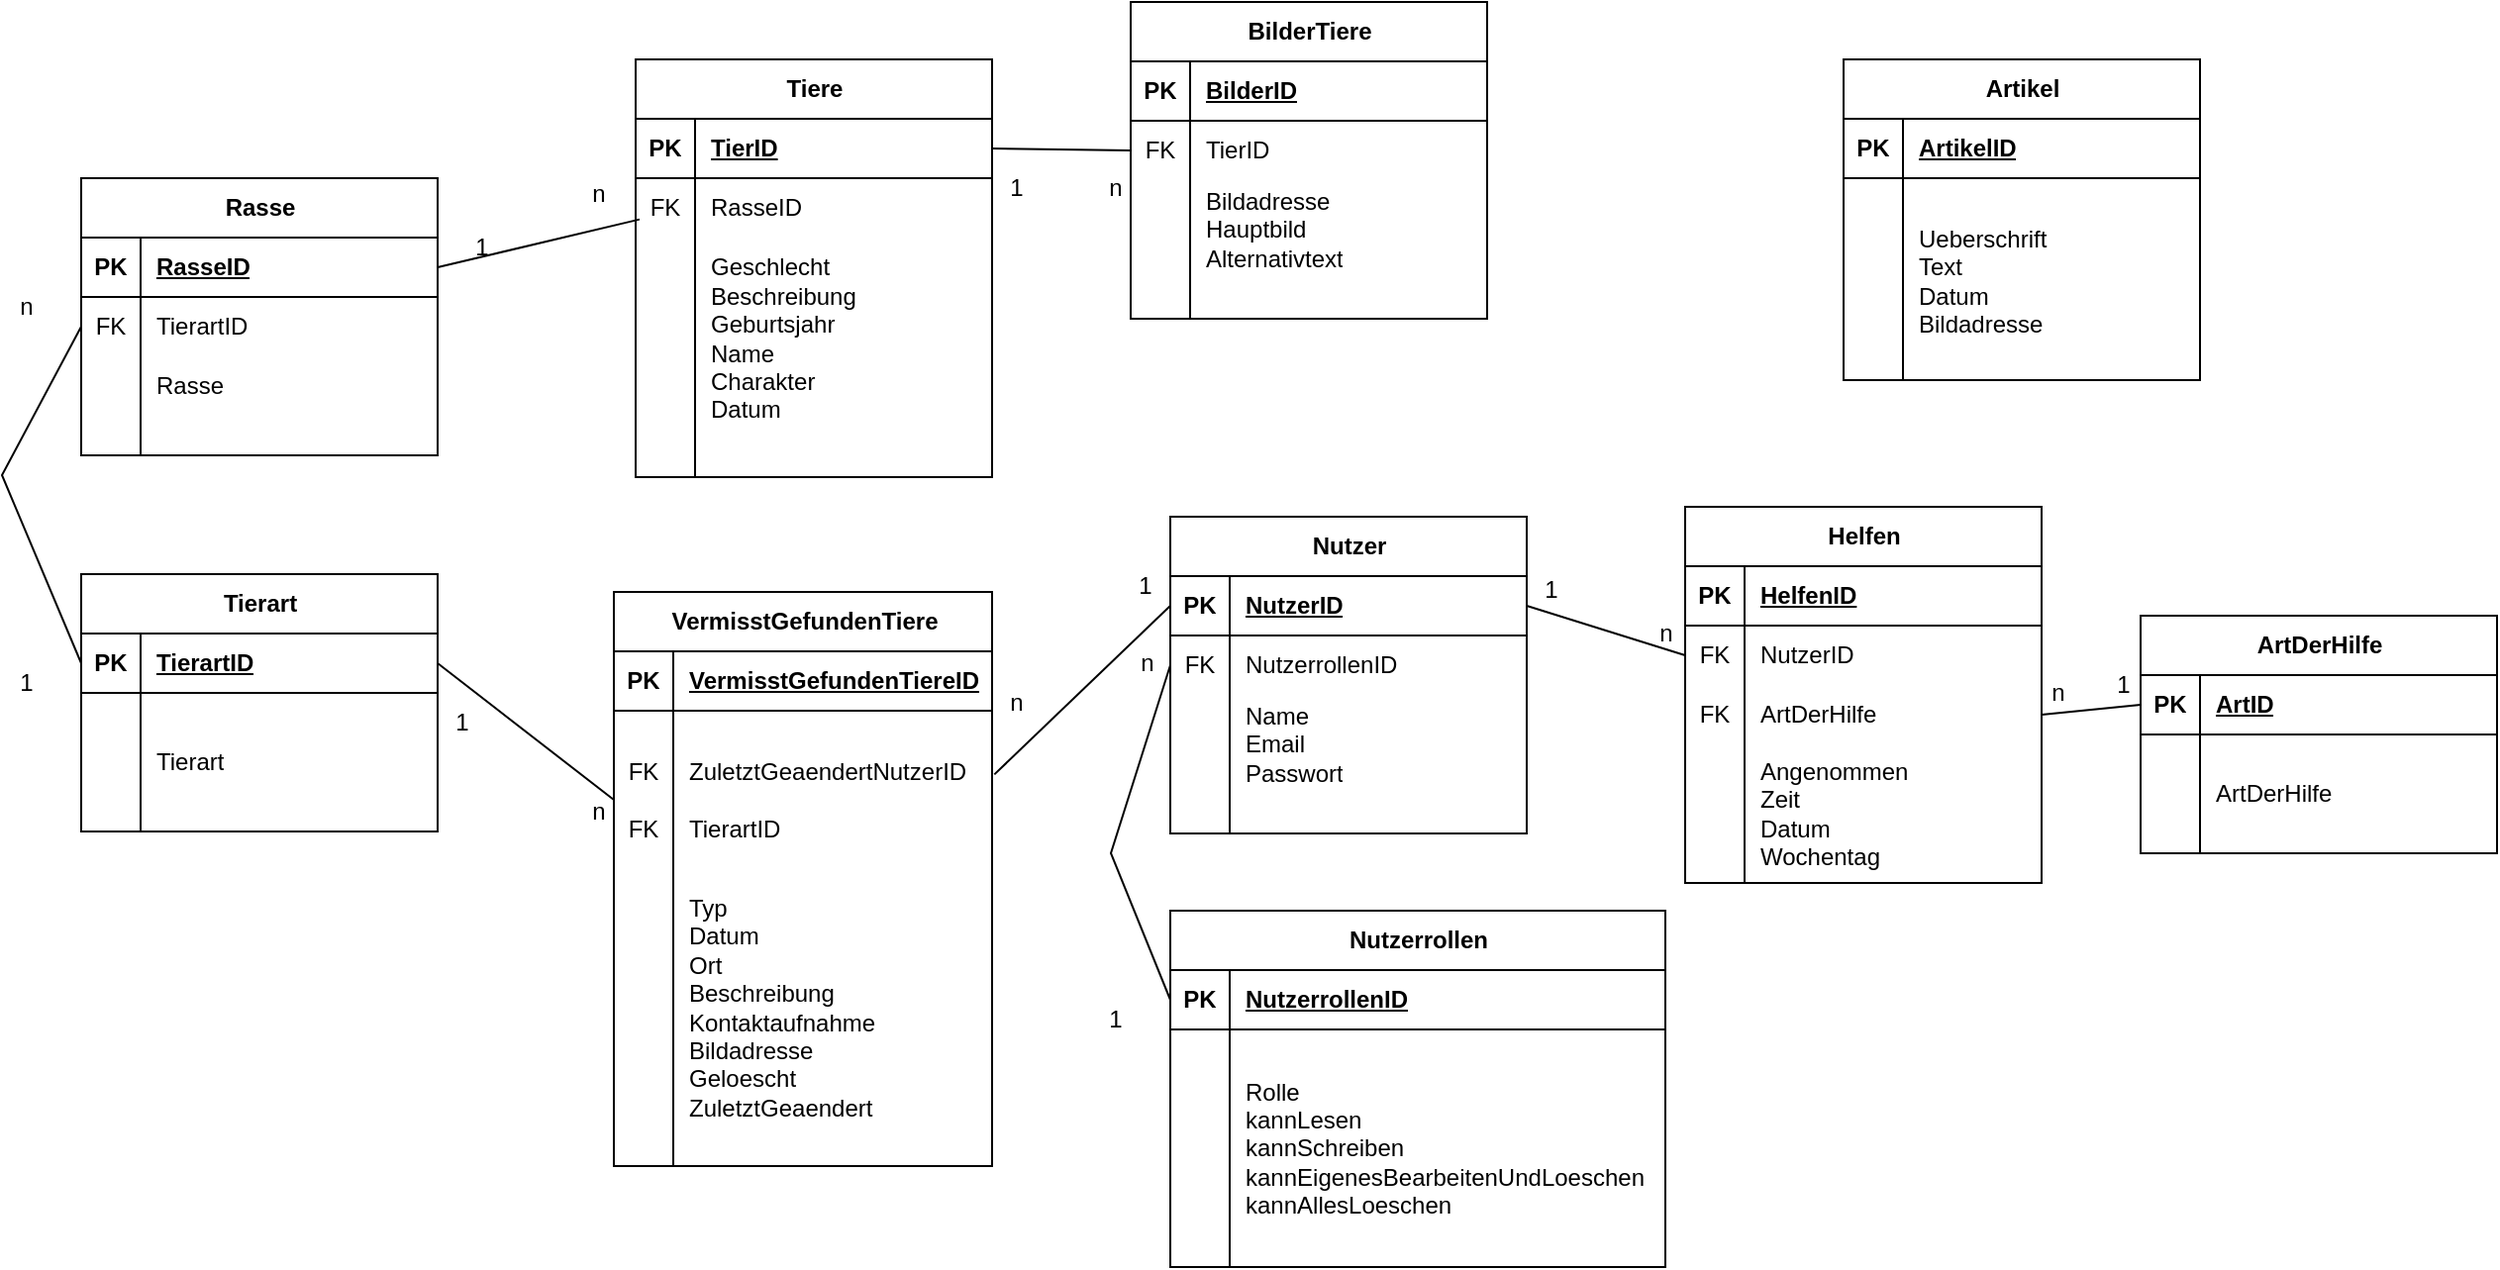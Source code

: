 <mxfile version="22.1.16" type="device">
  <diagram id="R2lEEEUBdFMjLlhIrx00" name="Page-1">
    <mxGraphModel dx="1434" dy="1936" grid="1" gridSize="10" guides="1" tooltips="1" connect="1" arrows="0" fold="1" page="1" pageScale="1" pageWidth="850" pageHeight="1100" math="0" shadow="0" extFonts="Permanent Marker^https://fonts.googleapis.com/css?family=Permanent+Marker">
      <root>
        <mxCell id="0" />
        <mxCell id="1" parent="0" />
        <mxCell id="WMyFTaY5l6-tA6MBL_6e-1" value="Tiere" style="shape=table;startSize=30;container=1;collapsible=1;childLayout=tableLayout;fixedRows=1;rowLines=0;fontStyle=1;align=center;resizeLast=1;html=1;" parent="1" vertex="1">
          <mxGeometry x="370" y="-881" width="180" height="211" as="geometry" />
        </mxCell>
        <mxCell id="WMyFTaY5l6-tA6MBL_6e-2" value="" style="shape=tableRow;horizontal=0;startSize=0;swimlaneHead=0;swimlaneBody=0;fillColor=none;collapsible=0;dropTarget=0;points=[[0,0.5],[1,0.5]];portConstraint=eastwest;top=0;left=0;right=0;bottom=1;" parent="WMyFTaY5l6-tA6MBL_6e-1" vertex="1">
          <mxGeometry y="30" width="180" height="30" as="geometry" />
        </mxCell>
        <mxCell id="WMyFTaY5l6-tA6MBL_6e-3" value="PK" style="shape=partialRectangle;connectable=0;fillColor=none;top=0;left=0;bottom=0;right=0;fontStyle=1;overflow=hidden;whiteSpace=wrap;html=1;" parent="WMyFTaY5l6-tA6MBL_6e-2" vertex="1">
          <mxGeometry width="30" height="30" as="geometry">
            <mxRectangle width="30" height="30" as="alternateBounds" />
          </mxGeometry>
        </mxCell>
        <mxCell id="WMyFTaY5l6-tA6MBL_6e-4" value="TierID" style="shape=partialRectangle;connectable=0;fillColor=none;top=0;left=0;bottom=0;right=0;align=left;spacingLeft=6;fontStyle=5;overflow=hidden;whiteSpace=wrap;html=1;" parent="WMyFTaY5l6-tA6MBL_6e-2" vertex="1">
          <mxGeometry x="30" width="150" height="30" as="geometry">
            <mxRectangle width="150" height="30" as="alternateBounds" />
          </mxGeometry>
        </mxCell>
        <mxCell id="WMyFTaY5l6-tA6MBL_6e-5" value="" style="shape=tableRow;horizontal=0;startSize=0;swimlaneHead=0;swimlaneBody=0;fillColor=none;collapsible=0;dropTarget=0;points=[[0,0.5],[1,0.5]];portConstraint=eastwest;top=0;left=0;right=0;bottom=0;" parent="WMyFTaY5l6-tA6MBL_6e-1" vertex="1">
          <mxGeometry y="60" width="180" height="30" as="geometry" />
        </mxCell>
        <mxCell id="WMyFTaY5l6-tA6MBL_6e-6" value="FK" style="shape=partialRectangle;connectable=0;fillColor=none;top=0;left=0;bottom=0;right=0;editable=1;overflow=hidden;whiteSpace=wrap;html=1;" parent="WMyFTaY5l6-tA6MBL_6e-5" vertex="1">
          <mxGeometry width="30" height="30" as="geometry">
            <mxRectangle width="30" height="30" as="alternateBounds" />
          </mxGeometry>
        </mxCell>
        <mxCell id="WMyFTaY5l6-tA6MBL_6e-7" value="RasseID" style="shape=partialRectangle;connectable=0;fillColor=none;top=0;left=0;bottom=0;right=0;align=left;spacingLeft=6;overflow=hidden;whiteSpace=wrap;html=1;" parent="WMyFTaY5l6-tA6MBL_6e-5" vertex="1">
          <mxGeometry x="30" width="150" height="30" as="geometry">
            <mxRectangle width="150" height="30" as="alternateBounds" />
          </mxGeometry>
        </mxCell>
        <mxCell id="WMyFTaY5l6-tA6MBL_6e-8" value="" style="shape=tableRow;horizontal=0;startSize=0;swimlaneHead=0;swimlaneBody=0;fillColor=none;collapsible=0;dropTarget=0;points=[[0,0.5],[1,0.5]];portConstraint=eastwest;top=0;left=0;right=0;bottom=0;" parent="WMyFTaY5l6-tA6MBL_6e-1" vertex="1">
          <mxGeometry y="90" width="180" height="101" as="geometry" />
        </mxCell>
        <mxCell id="WMyFTaY5l6-tA6MBL_6e-9" value="" style="shape=partialRectangle;connectable=0;fillColor=none;top=0;left=0;bottom=0;right=0;editable=1;overflow=hidden;whiteSpace=wrap;html=1;" parent="WMyFTaY5l6-tA6MBL_6e-8" vertex="1">
          <mxGeometry width="30" height="101" as="geometry">
            <mxRectangle width="30" height="101" as="alternateBounds" />
          </mxGeometry>
        </mxCell>
        <mxCell id="WMyFTaY5l6-tA6MBL_6e-10" value="Geschlecht&lt;br style=&quot;border-color: var(--border-color);&quot;&gt;Beschreibung&lt;br style=&quot;border-color: var(--border-color);&quot;&gt;Geburtsjahr&lt;br style=&quot;border-color: var(--border-color);&quot;&gt;Name&lt;br style=&quot;border-color: var(--border-color);&quot;&gt;Charakter&lt;br style=&quot;border-color: var(--border-color);&quot;&gt;Datum" style="shape=partialRectangle;connectable=0;fillColor=none;top=0;left=0;bottom=0;right=0;align=left;spacingLeft=6;overflow=hidden;whiteSpace=wrap;html=1;" parent="WMyFTaY5l6-tA6MBL_6e-8" vertex="1">
          <mxGeometry x="30" width="150" height="101" as="geometry">
            <mxRectangle width="150" height="101" as="alternateBounds" />
          </mxGeometry>
        </mxCell>
        <mxCell id="WMyFTaY5l6-tA6MBL_6e-11" value="" style="shape=tableRow;horizontal=0;startSize=0;swimlaneHead=0;swimlaneBody=0;fillColor=none;collapsible=0;dropTarget=0;points=[[0,0.5],[1,0.5]];portConstraint=eastwest;top=0;left=0;right=0;bottom=0;" parent="WMyFTaY5l6-tA6MBL_6e-1" vertex="1">
          <mxGeometry y="191" width="180" height="20" as="geometry" />
        </mxCell>
        <mxCell id="WMyFTaY5l6-tA6MBL_6e-12" value="" style="shape=partialRectangle;connectable=0;fillColor=none;top=0;left=0;bottom=0;right=0;editable=1;overflow=hidden;whiteSpace=wrap;html=1;" parent="WMyFTaY5l6-tA6MBL_6e-11" vertex="1">
          <mxGeometry width="30" height="20" as="geometry">
            <mxRectangle width="30" height="20" as="alternateBounds" />
          </mxGeometry>
        </mxCell>
        <mxCell id="WMyFTaY5l6-tA6MBL_6e-13" value="" style="shape=partialRectangle;connectable=0;fillColor=none;top=0;left=0;bottom=0;right=0;align=left;spacingLeft=6;overflow=hidden;whiteSpace=wrap;html=1;" parent="WMyFTaY5l6-tA6MBL_6e-11" vertex="1">
          <mxGeometry x="30" width="150" height="20" as="geometry">
            <mxRectangle width="150" height="20" as="alternateBounds" />
          </mxGeometry>
        </mxCell>
        <mxCell id="WMyFTaY5l6-tA6MBL_6e-41" value="Nutzer" style="shape=table;startSize=30;container=1;collapsible=1;childLayout=tableLayout;fixedRows=1;rowLines=0;fontStyle=1;align=center;resizeLast=1;html=1;" parent="1" vertex="1">
          <mxGeometry x="640" y="-650" width="180" height="160" as="geometry" />
        </mxCell>
        <mxCell id="WMyFTaY5l6-tA6MBL_6e-42" value="" style="shape=tableRow;horizontal=0;startSize=0;swimlaneHead=0;swimlaneBody=0;fillColor=none;collapsible=0;dropTarget=0;points=[[0,0.5],[1,0.5]];portConstraint=eastwest;top=0;left=0;right=0;bottom=1;" parent="WMyFTaY5l6-tA6MBL_6e-41" vertex="1">
          <mxGeometry y="30" width="180" height="30" as="geometry" />
        </mxCell>
        <mxCell id="WMyFTaY5l6-tA6MBL_6e-43" value="PK" style="shape=partialRectangle;connectable=0;fillColor=none;top=0;left=0;bottom=0;right=0;fontStyle=1;overflow=hidden;whiteSpace=wrap;html=1;" parent="WMyFTaY5l6-tA6MBL_6e-42" vertex="1">
          <mxGeometry width="30" height="30" as="geometry">
            <mxRectangle width="30" height="30" as="alternateBounds" />
          </mxGeometry>
        </mxCell>
        <mxCell id="WMyFTaY5l6-tA6MBL_6e-44" value="NutzerID" style="shape=partialRectangle;connectable=0;fillColor=none;top=0;left=0;bottom=0;right=0;align=left;spacingLeft=6;fontStyle=5;overflow=hidden;whiteSpace=wrap;html=1;" parent="WMyFTaY5l6-tA6MBL_6e-42" vertex="1">
          <mxGeometry x="30" width="150" height="30" as="geometry">
            <mxRectangle width="150" height="30" as="alternateBounds" />
          </mxGeometry>
        </mxCell>
        <mxCell id="WMyFTaY5l6-tA6MBL_6e-45" value="" style="shape=tableRow;horizontal=0;startSize=0;swimlaneHead=0;swimlaneBody=0;fillColor=none;collapsible=0;dropTarget=0;points=[[0,0.5],[1,0.5]];portConstraint=eastwest;top=0;left=0;right=0;bottom=0;" parent="WMyFTaY5l6-tA6MBL_6e-41" vertex="1">
          <mxGeometry y="60" width="180" height="30" as="geometry" />
        </mxCell>
        <mxCell id="WMyFTaY5l6-tA6MBL_6e-46" value="FK" style="shape=partialRectangle;connectable=0;fillColor=none;top=0;left=0;bottom=0;right=0;editable=1;overflow=hidden;whiteSpace=wrap;html=1;" parent="WMyFTaY5l6-tA6MBL_6e-45" vertex="1">
          <mxGeometry width="30" height="30" as="geometry">
            <mxRectangle width="30" height="30" as="alternateBounds" />
          </mxGeometry>
        </mxCell>
        <mxCell id="WMyFTaY5l6-tA6MBL_6e-47" value="NutzerrollenID" style="shape=partialRectangle;connectable=0;fillColor=none;top=0;left=0;bottom=0;right=0;align=left;spacingLeft=6;overflow=hidden;whiteSpace=wrap;html=1;" parent="WMyFTaY5l6-tA6MBL_6e-45" vertex="1">
          <mxGeometry x="30" width="150" height="30" as="geometry">
            <mxRectangle width="150" height="30" as="alternateBounds" />
          </mxGeometry>
        </mxCell>
        <mxCell id="WMyFTaY5l6-tA6MBL_6e-48" value="" style="shape=tableRow;horizontal=0;startSize=0;swimlaneHead=0;swimlaneBody=0;fillColor=none;collapsible=0;dropTarget=0;points=[[0,0.5],[1,0.5]];portConstraint=eastwest;top=0;left=0;right=0;bottom=0;" parent="WMyFTaY5l6-tA6MBL_6e-41" vertex="1">
          <mxGeometry y="90" width="180" height="50" as="geometry" />
        </mxCell>
        <mxCell id="WMyFTaY5l6-tA6MBL_6e-49" value="" style="shape=partialRectangle;connectable=0;fillColor=none;top=0;left=0;bottom=0;right=0;editable=1;overflow=hidden;whiteSpace=wrap;html=1;" parent="WMyFTaY5l6-tA6MBL_6e-48" vertex="1">
          <mxGeometry width="30" height="50" as="geometry">
            <mxRectangle width="30" height="50" as="alternateBounds" />
          </mxGeometry>
        </mxCell>
        <mxCell id="WMyFTaY5l6-tA6MBL_6e-50" value="Name&lt;br&gt;Email&lt;br&gt;Passwort" style="shape=partialRectangle;connectable=0;fillColor=none;top=0;left=0;bottom=0;right=0;align=left;spacingLeft=6;overflow=hidden;whiteSpace=wrap;html=1;" parent="WMyFTaY5l6-tA6MBL_6e-48" vertex="1">
          <mxGeometry x="30" width="150" height="50" as="geometry">
            <mxRectangle width="150" height="50" as="alternateBounds" />
          </mxGeometry>
        </mxCell>
        <mxCell id="WMyFTaY5l6-tA6MBL_6e-51" value="" style="shape=tableRow;horizontal=0;startSize=0;swimlaneHead=0;swimlaneBody=0;fillColor=none;collapsible=0;dropTarget=0;points=[[0,0.5],[1,0.5]];portConstraint=eastwest;top=0;left=0;right=0;bottom=0;" parent="WMyFTaY5l6-tA6MBL_6e-41" vertex="1">
          <mxGeometry y="140" width="180" height="20" as="geometry" />
        </mxCell>
        <mxCell id="WMyFTaY5l6-tA6MBL_6e-52" value="" style="shape=partialRectangle;connectable=0;fillColor=none;top=0;left=0;bottom=0;right=0;editable=1;overflow=hidden;whiteSpace=wrap;html=1;" parent="WMyFTaY5l6-tA6MBL_6e-51" vertex="1">
          <mxGeometry width="30" height="20" as="geometry">
            <mxRectangle width="30" height="20" as="alternateBounds" />
          </mxGeometry>
        </mxCell>
        <mxCell id="WMyFTaY5l6-tA6MBL_6e-53" value="" style="shape=partialRectangle;connectable=0;fillColor=none;top=0;left=0;bottom=0;right=0;align=left;spacingLeft=6;overflow=hidden;whiteSpace=wrap;html=1;" parent="WMyFTaY5l6-tA6MBL_6e-51" vertex="1">
          <mxGeometry x="30" width="150" height="20" as="geometry">
            <mxRectangle width="150" height="20" as="alternateBounds" />
          </mxGeometry>
        </mxCell>
        <mxCell id="WMyFTaY5l6-tA6MBL_6e-55" value="Artikel" style="shape=table;startSize=30;container=1;collapsible=1;childLayout=tableLayout;fixedRows=1;rowLines=0;fontStyle=1;align=center;resizeLast=1;html=1;" parent="1" vertex="1">
          <mxGeometry x="980" y="-881" width="180" height="162" as="geometry" />
        </mxCell>
        <mxCell id="WMyFTaY5l6-tA6MBL_6e-172" value="" style="shape=tableRow;horizontal=0;startSize=0;swimlaneHead=0;swimlaneBody=0;fillColor=none;collapsible=0;dropTarget=0;points=[[0,0.5],[1,0.5]];portConstraint=eastwest;top=0;left=0;right=0;bottom=1;" parent="WMyFTaY5l6-tA6MBL_6e-55" vertex="1">
          <mxGeometry y="30" width="180" height="30" as="geometry" />
        </mxCell>
        <mxCell id="WMyFTaY5l6-tA6MBL_6e-173" value="PK" style="shape=partialRectangle;connectable=0;fillColor=none;top=0;left=0;bottom=0;right=0;fontStyle=1;overflow=hidden;whiteSpace=wrap;html=1;" parent="WMyFTaY5l6-tA6MBL_6e-172" vertex="1">
          <mxGeometry width="30" height="30" as="geometry">
            <mxRectangle width="30" height="30" as="alternateBounds" />
          </mxGeometry>
        </mxCell>
        <mxCell id="WMyFTaY5l6-tA6MBL_6e-174" value="ArtikelID" style="shape=partialRectangle;connectable=0;fillColor=none;top=0;left=0;bottom=0;right=0;align=left;spacingLeft=6;fontStyle=5;overflow=hidden;whiteSpace=wrap;html=1;" parent="WMyFTaY5l6-tA6MBL_6e-172" vertex="1">
          <mxGeometry x="30" width="150" height="30" as="geometry">
            <mxRectangle width="150" height="30" as="alternateBounds" />
          </mxGeometry>
        </mxCell>
        <mxCell id="WMyFTaY5l6-tA6MBL_6e-59" value="" style="shape=tableRow;horizontal=0;startSize=0;swimlaneHead=0;swimlaneBody=0;fillColor=none;collapsible=0;dropTarget=0;points=[[0,0.5],[1,0.5]];portConstraint=eastwest;top=0;left=0;right=0;bottom=0;" parent="WMyFTaY5l6-tA6MBL_6e-55" vertex="1">
          <mxGeometry y="60" width="180" height="21" as="geometry" />
        </mxCell>
        <mxCell id="WMyFTaY5l6-tA6MBL_6e-60" value="" style="shape=partialRectangle;connectable=0;fillColor=none;top=0;left=0;bottom=0;right=0;editable=1;overflow=hidden;whiteSpace=wrap;html=1;" parent="WMyFTaY5l6-tA6MBL_6e-59" vertex="1">
          <mxGeometry width="30" height="21" as="geometry">
            <mxRectangle width="30" height="21" as="alternateBounds" />
          </mxGeometry>
        </mxCell>
        <mxCell id="WMyFTaY5l6-tA6MBL_6e-61" value="" style="shape=partialRectangle;connectable=0;fillColor=none;top=0;left=0;bottom=0;right=0;align=left;spacingLeft=6;overflow=hidden;whiteSpace=wrap;html=1;" parent="WMyFTaY5l6-tA6MBL_6e-59" vertex="1">
          <mxGeometry x="30" width="150" height="21" as="geometry">
            <mxRectangle width="150" height="21" as="alternateBounds" />
          </mxGeometry>
        </mxCell>
        <mxCell id="WMyFTaY5l6-tA6MBL_6e-62" value="" style="shape=tableRow;horizontal=0;startSize=0;swimlaneHead=0;swimlaneBody=0;fillColor=none;collapsible=0;dropTarget=0;points=[[0,0.5],[1,0.5]];portConstraint=eastwest;top=0;left=0;right=0;bottom=0;" parent="WMyFTaY5l6-tA6MBL_6e-55" vertex="1">
          <mxGeometry y="81" width="180" height="61" as="geometry" />
        </mxCell>
        <mxCell id="WMyFTaY5l6-tA6MBL_6e-63" value="" style="shape=partialRectangle;connectable=0;fillColor=none;top=0;left=0;bottom=0;right=0;editable=1;overflow=hidden;whiteSpace=wrap;html=1;" parent="WMyFTaY5l6-tA6MBL_6e-62" vertex="1">
          <mxGeometry width="30" height="61" as="geometry">
            <mxRectangle width="30" height="61" as="alternateBounds" />
          </mxGeometry>
        </mxCell>
        <mxCell id="WMyFTaY5l6-tA6MBL_6e-64" value="Ueberschrift&lt;br style=&quot;border-color: var(--border-color);&quot;&gt;Text&lt;br style=&quot;border-color: var(--border-color);&quot;&gt;Datum&lt;br style=&quot;border-color: var(--border-color);&quot;&gt;Bildadresse" style="shape=partialRectangle;connectable=0;fillColor=none;top=0;left=0;bottom=0;right=0;align=left;spacingLeft=6;overflow=hidden;whiteSpace=wrap;html=1;" parent="WMyFTaY5l6-tA6MBL_6e-62" vertex="1">
          <mxGeometry x="30" width="150" height="61" as="geometry">
            <mxRectangle width="150" height="61" as="alternateBounds" />
          </mxGeometry>
        </mxCell>
        <mxCell id="WMyFTaY5l6-tA6MBL_6e-65" value="" style="shape=tableRow;horizontal=0;startSize=0;swimlaneHead=0;swimlaneBody=0;fillColor=none;collapsible=0;dropTarget=0;points=[[0,0.5],[1,0.5]];portConstraint=eastwest;top=0;left=0;right=0;bottom=0;" parent="WMyFTaY5l6-tA6MBL_6e-55" vertex="1">
          <mxGeometry y="142" width="180" height="20" as="geometry" />
        </mxCell>
        <mxCell id="WMyFTaY5l6-tA6MBL_6e-66" value="" style="shape=partialRectangle;connectable=0;fillColor=none;top=0;left=0;bottom=0;right=0;editable=1;overflow=hidden;whiteSpace=wrap;html=1;" parent="WMyFTaY5l6-tA6MBL_6e-65" vertex="1">
          <mxGeometry width="30" height="20" as="geometry">
            <mxRectangle width="30" height="20" as="alternateBounds" />
          </mxGeometry>
        </mxCell>
        <mxCell id="WMyFTaY5l6-tA6MBL_6e-67" value="" style="shape=partialRectangle;connectable=0;fillColor=none;top=0;left=0;bottom=0;right=0;align=left;spacingLeft=6;overflow=hidden;whiteSpace=wrap;html=1;" parent="WMyFTaY5l6-tA6MBL_6e-65" vertex="1">
          <mxGeometry x="30" width="150" height="20" as="geometry">
            <mxRectangle width="150" height="20" as="alternateBounds" />
          </mxGeometry>
        </mxCell>
        <mxCell id="WMyFTaY5l6-tA6MBL_6e-68" value="BilderTiere" style="shape=table;startSize=30;container=1;collapsible=1;childLayout=tableLayout;fixedRows=1;rowLines=0;fontStyle=1;align=center;resizeLast=1;html=1;" parent="1" vertex="1">
          <mxGeometry x="620" y="-910" width="180" height="160" as="geometry" />
        </mxCell>
        <mxCell id="WMyFTaY5l6-tA6MBL_6e-69" value="" style="shape=tableRow;horizontal=0;startSize=0;swimlaneHead=0;swimlaneBody=0;fillColor=none;collapsible=0;dropTarget=0;points=[[0,0.5],[1,0.5]];portConstraint=eastwest;top=0;left=0;right=0;bottom=1;" parent="WMyFTaY5l6-tA6MBL_6e-68" vertex="1">
          <mxGeometry y="30" width="180" height="30" as="geometry" />
        </mxCell>
        <mxCell id="WMyFTaY5l6-tA6MBL_6e-70" value="PK" style="shape=partialRectangle;connectable=0;fillColor=none;top=0;left=0;bottom=0;right=0;fontStyle=1;overflow=hidden;whiteSpace=wrap;html=1;" parent="WMyFTaY5l6-tA6MBL_6e-69" vertex="1">
          <mxGeometry width="30" height="30" as="geometry">
            <mxRectangle width="30" height="30" as="alternateBounds" />
          </mxGeometry>
        </mxCell>
        <mxCell id="WMyFTaY5l6-tA6MBL_6e-71" value="BilderID" style="shape=partialRectangle;connectable=0;fillColor=none;top=0;left=0;bottom=0;right=0;align=left;spacingLeft=6;fontStyle=5;overflow=hidden;whiteSpace=wrap;html=1;" parent="WMyFTaY5l6-tA6MBL_6e-69" vertex="1">
          <mxGeometry x="30" width="150" height="30" as="geometry">
            <mxRectangle width="150" height="30" as="alternateBounds" />
          </mxGeometry>
        </mxCell>
        <mxCell id="WMyFTaY5l6-tA6MBL_6e-72" value="" style="shape=tableRow;horizontal=0;startSize=0;swimlaneHead=0;swimlaneBody=0;fillColor=none;collapsible=0;dropTarget=0;points=[[0,0.5],[1,0.5]];portConstraint=eastwest;top=0;left=0;right=0;bottom=0;" parent="WMyFTaY5l6-tA6MBL_6e-68" vertex="1">
          <mxGeometry y="60" width="180" height="30" as="geometry" />
        </mxCell>
        <mxCell id="WMyFTaY5l6-tA6MBL_6e-73" value="FK" style="shape=partialRectangle;connectable=0;fillColor=none;top=0;left=0;bottom=0;right=0;editable=1;overflow=hidden;whiteSpace=wrap;html=1;" parent="WMyFTaY5l6-tA6MBL_6e-72" vertex="1">
          <mxGeometry width="30" height="30" as="geometry">
            <mxRectangle width="30" height="30" as="alternateBounds" />
          </mxGeometry>
        </mxCell>
        <mxCell id="WMyFTaY5l6-tA6MBL_6e-74" value="TierID" style="shape=partialRectangle;connectable=0;fillColor=none;top=0;left=0;bottom=0;right=0;align=left;spacingLeft=6;overflow=hidden;whiteSpace=wrap;html=1;" parent="WMyFTaY5l6-tA6MBL_6e-72" vertex="1">
          <mxGeometry x="30" width="150" height="30" as="geometry">
            <mxRectangle width="150" height="30" as="alternateBounds" />
          </mxGeometry>
        </mxCell>
        <mxCell id="WMyFTaY5l6-tA6MBL_6e-75" value="" style="shape=tableRow;horizontal=0;startSize=0;swimlaneHead=0;swimlaneBody=0;fillColor=none;collapsible=0;dropTarget=0;points=[[0,0.5],[1,0.5]];portConstraint=eastwest;top=0;left=0;right=0;bottom=0;" parent="WMyFTaY5l6-tA6MBL_6e-68" vertex="1">
          <mxGeometry y="90" width="180" height="50" as="geometry" />
        </mxCell>
        <mxCell id="WMyFTaY5l6-tA6MBL_6e-76" value="" style="shape=partialRectangle;connectable=0;fillColor=none;top=0;left=0;bottom=0;right=0;editable=1;overflow=hidden;whiteSpace=wrap;html=1;" parent="WMyFTaY5l6-tA6MBL_6e-75" vertex="1">
          <mxGeometry width="30" height="50" as="geometry">
            <mxRectangle width="30" height="50" as="alternateBounds" />
          </mxGeometry>
        </mxCell>
        <mxCell id="WMyFTaY5l6-tA6MBL_6e-77" value="Bildadresse&lt;br&gt;Hauptbild&lt;br&gt;Alternativtext" style="shape=partialRectangle;connectable=0;fillColor=none;top=0;left=0;bottom=0;right=0;align=left;spacingLeft=6;overflow=hidden;whiteSpace=wrap;html=1;" parent="WMyFTaY5l6-tA6MBL_6e-75" vertex="1">
          <mxGeometry x="30" width="150" height="50" as="geometry">
            <mxRectangle width="150" height="50" as="alternateBounds" />
          </mxGeometry>
        </mxCell>
        <mxCell id="WMyFTaY5l6-tA6MBL_6e-78" value="" style="shape=tableRow;horizontal=0;startSize=0;swimlaneHead=0;swimlaneBody=0;fillColor=none;collapsible=0;dropTarget=0;points=[[0,0.5],[1,0.5]];portConstraint=eastwest;top=0;left=0;right=0;bottom=0;" parent="WMyFTaY5l6-tA6MBL_6e-68" vertex="1">
          <mxGeometry y="140" width="180" height="20" as="geometry" />
        </mxCell>
        <mxCell id="WMyFTaY5l6-tA6MBL_6e-79" value="" style="shape=partialRectangle;connectable=0;fillColor=none;top=0;left=0;bottom=0;right=0;editable=1;overflow=hidden;whiteSpace=wrap;html=1;" parent="WMyFTaY5l6-tA6MBL_6e-78" vertex="1">
          <mxGeometry width="30" height="20" as="geometry">
            <mxRectangle width="30" height="20" as="alternateBounds" />
          </mxGeometry>
        </mxCell>
        <mxCell id="WMyFTaY5l6-tA6MBL_6e-80" value="" style="shape=partialRectangle;connectable=0;fillColor=none;top=0;left=0;bottom=0;right=0;align=left;spacingLeft=6;overflow=hidden;whiteSpace=wrap;html=1;" parent="WMyFTaY5l6-tA6MBL_6e-78" vertex="1">
          <mxGeometry x="30" width="150" height="20" as="geometry">
            <mxRectangle width="150" height="20" as="alternateBounds" />
          </mxGeometry>
        </mxCell>
        <mxCell id="WMyFTaY5l6-tA6MBL_6e-81" value="" style="endArrow=none;html=1;rounded=0;entryX=0;entryY=0.5;entryDx=0;entryDy=0;exitX=1;exitY=0.5;exitDx=0;exitDy=0;" parent="1" source="WMyFTaY5l6-tA6MBL_6e-2" target="WMyFTaY5l6-tA6MBL_6e-72" edge="1">
          <mxGeometry width="50" height="50" relative="1" as="geometry">
            <mxPoint x="340" y="-461" as="sourcePoint" />
            <mxPoint x="390" y="-511" as="targetPoint" />
          </mxGeometry>
        </mxCell>
        <mxCell id="WMyFTaY5l6-tA6MBL_6e-82" value="Rasse" style="shape=table;startSize=30;container=1;collapsible=1;childLayout=tableLayout;fixedRows=1;rowLines=0;fontStyle=1;align=center;resizeLast=1;html=1;" parent="1" vertex="1">
          <mxGeometry x="90" y="-821" width="180" height="140" as="geometry" />
        </mxCell>
        <mxCell id="WMyFTaY5l6-tA6MBL_6e-83" value="" style="shape=tableRow;horizontal=0;startSize=0;swimlaneHead=0;swimlaneBody=0;fillColor=none;collapsible=0;dropTarget=0;points=[[0,0.5],[1,0.5]];portConstraint=eastwest;top=0;left=0;right=0;bottom=1;" parent="WMyFTaY5l6-tA6MBL_6e-82" vertex="1">
          <mxGeometry y="30" width="180" height="30" as="geometry" />
        </mxCell>
        <mxCell id="WMyFTaY5l6-tA6MBL_6e-84" value="PK" style="shape=partialRectangle;connectable=0;fillColor=none;top=0;left=0;bottom=0;right=0;fontStyle=1;overflow=hidden;whiteSpace=wrap;html=1;" parent="WMyFTaY5l6-tA6MBL_6e-83" vertex="1">
          <mxGeometry width="30" height="30" as="geometry">
            <mxRectangle width="30" height="30" as="alternateBounds" />
          </mxGeometry>
        </mxCell>
        <mxCell id="WMyFTaY5l6-tA6MBL_6e-85" value="RasseID" style="shape=partialRectangle;connectable=0;fillColor=none;top=0;left=0;bottom=0;right=0;align=left;spacingLeft=6;fontStyle=5;overflow=hidden;whiteSpace=wrap;html=1;" parent="WMyFTaY5l6-tA6MBL_6e-83" vertex="1">
          <mxGeometry x="30" width="150" height="30" as="geometry">
            <mxRectangle width="150" height="30" as="alternateBounds" />
          </mxGeometry>
        </mxCell>
        <mxCell id="WMyFTaY5l6-tA6MBL_6e-86" value="" style="shape=tableRow;horizontal=0;startSize=0;swimlaneHead=0;swimlaneBody=0;fillColor=none;collapsible=0;dropTarget=0;points=[[0,0.5],[1,0.5]];portConstraint=eastwest;top=0;left=0;right=0;bottom=0;" parent="WMyFTaY5l6-tA6MBL_6e-82" vertex="1">
          <mxGeometry y="60" width="180" height="30" as="geometry" />
        </mxCell>
        <mxCell id="WMyFTaY5l6-tA6MBL_6e-87" value="FK" style="shape=partialRectangle;connectable=0;fillColor=none;top=0;left=0;bottom=0;right=0;editable=1;overflow=hidden;whiteSpace=wrap;html=1;" parent="WMyFTaY5l6-tA6MBL_6e-86" vertex="1">
          <mxGeometry width="30" height="30" as="geometry">
            <mxRectangle width="30" height="30" as="alternateBounds" />
          </mxGeometry>
        </mxCell>
        <mxCell id="WMyFTaY5l6-tA6MBL_6e-88" value="TierartID" style="shape=partialRectangle;connectable=0;fillColor=none;top=0;left=0;bottom=0;right=0;align=left;spacingLeft=6;overflow=hidden;whiteSpace=wrap;html=1;" parent="WMyFTaY5l6-tA6MBL_6e-86" vertex="1">
          <mxGeometry x="30" width="150" height="30" as="geometry">
            <mxRectangle width="150" height="30" as="alternateBounds" />
          </mxGeometry>
        </mxCell>
        <mxCell id="WMyFTaY5l6-tA6MBL_6e-89" value="" style="shape=tableRow;horizontal=0;startSize=0;swimlaneHead=0;swimlaneBody=0;fillColor=none;collapsible=0;dropTarget=0;points=[[0,0.5],[1,0.5]];portConstraint=eastwest;top=0;left=0;right=0;bottom=0;" parent="WMyFTaY5l6-tA6MBL_6e-82" vertex="1">
          <mxGeometry y="90" width="180" height="30" as="geometry" />
        </mxCell>
        <mxCell id="WMyFTaY5l6-tA6MBL_6e-90" value="" style="shape=partialRectangle;connectable=0;fillColor=none;top=0;left=0;bottom=0;right=0;editable=1;overflow=hidden;whiteSpace=wrap;html=1;" parent="WMyFTaY5l6-tA6MBL_6e-89" vertex="1">
          <mxGeometry width="30" height="30" as="geometry">
            <mxRectangle width="30" height="30" as="alternateBounds" />
          </mxGeometry>
        </mxCell>
        <mxCell id="WMyFTaY5l6-tA6MBL_6e-91" value="Rasse" style="shape=partialRectangle;connectable=0;fillColor=none;top=0;left=0;bottom=0;right=0;align=left;spacingLeft=6;overflow=hidden;whiteSpace=wrap;html=1;" parent="WMyFTaY5l6-tA6MBL_6e-89" vertex="1">
          <mxGeometry x="30" width="150" height="30" as="geometry">
            <mxRectangle width="150" height="30" as="alternateBounds" />
          </mxGeometry>
        </mxCell>
        <mxCell id="WMyFTaY5l6-tA6MBL_6e-92" value="" style="shape=tableRow;horizontal=0;startSize=0;swimlaneHead=0;swimlaneBody=0;fillColor=none;collapsible=0;dropTarget=0;points=[[0,0.5],[1,0.5]];portConstraint=eastwest;top=0;left=0;right=0;bottom=0;" parent="WMyFTaY5l6-tA6MBL_6e-82" vertex="1">
          <mxGeometry y="120" width="180" height="20" as="geometry" />
        </mxCell>
        <mxCell id="WMyFTaY5l6-tA6MBL_6e-93" value="" style="shape=partialRectangle;connectable=0;fillColor=none;top=0;left=0;bottom=0;right=0;editable=1;overflow=hidden;whiteSpace=wrap;html=1;" parent="WMyFTaY5l6-tA6MBL_6e-92" vertex="1">
          <mxGeometry width="30" height="20" as="geometry">
            <mxRectangle width="30" height="20" as="alternateBounds" />
          </mxGeometry>
        </mxCell>
        <mxCell id="WMyFTaY5l6-tA6MBL_6e-94" value="" style="shape=partialRectangle;connectable=0;fillColor=none;top=0;left=0;bottom=0;right=0;align=left;spacingLeft=6;overflow=hidden;whiteSpace=wrap;html=1;" parent="WMyFTaY5l6-tA6MBL_6e-92" vertex="1">
          <mxGeometry x="30" width="150" height="20" as="geometry">
            <mxRectangle width="150" height="20" as="alternateBounds" />
          </mxGeometry>
        </mxCell>
        <mxCell id="WMyFTaY5l6-tA6MBL_6e-95" value="" style="endArrow=none;html=1;rounded=0;exitX=1.32;exitY=0.927;exitDx=0;exitDy=0;exitPerimeter=0;entryX=1;entryY=0.5;entryDx=0;entryDy=0;" parent="1" source="s8pHZLqGPVqS6zRJ8Zif-13" target="WMyFTaY5l6-tA6MBL_6e-83" edge="1">
          <mxGeometry width="50" height="50" relative="1" as="geometry">
            <mxPoint x="240" y="-871" as="sourcePoint" />
            <mxPoint x="620" y="-1111" as="targetPoint" />
            <Array as="points" />
          </mxGeometry>
        </mxCell>
        <mxCell id="WMyFTaY5l6-tA6MBL_6e-96" value="Tierart" style="shape=table;startSize=30;container=1;collapsible=1;childLayout=tableLayout;fixedRows=1;rowLines=0;fontStyle=1;align=center;resizeLast=1;html=1;" parent="1" vertex="1">
          <mxGeometry x="90" y="-621" width="180" height="130" as="geometry" />
        </mxCell>
        <mxCell id="WMyFTaY5l6-tA6MBL_6e-97" value="" style="shape=tableRow;horizontal=0;startSize=0;swimlaneHead=0;swimlaneBody=0;fillColor=none;collapsible=0;dropTarget=0;points=[[0,0.5],[1,0.5]];portConstraint=eastwest;top=0;left=0;right=0;bottom=1;" parent="WMyFTaY5l6-tA6MBL_6e-96" vertex="1">
          <mxGeometry y="30" width="180" height="30" as="geometry" />
        </mxCell>
        <mxCell id="WMyFTaY5l6-tA6MBL_6e-98" value="PK" style="shape=partialRectangle;connectable=0;fillColor=none;top=0;left=0;bottom=0;right=0;fontStyle=1;overflow=hidden;whiteSpace=wrap;html=1;" parent="WMyFTaY5l6-tA6MBL_6e-97" vertex="1">
          <mxGeometry width="30" height="30" as="geometry">
            <mxRectangle width="30" height="30" as="alternateBounds" />
          </mxGeometry>
        </mxCell>
        <mxCell id="WMyFTaY5l6-tA6MBL_6e-99" value="TierartID" style="shape=partialRectangle;connectable=0;fillColor=none;top=0;left=0;bottom=0;right=0;align=left;spacingLeft=6;fontStyle=5;overflow=hidden;whiteSpace=wrap;html=1;" parent="WMyFTaY5l6-tA6MBL_6e-97" vertex="1">
          <mxGeometry x="30" width="150" height="30" as="geometry">
            <mxRectangle width="150" height="30" as="alternateBounds" />
          </mxGeometry>
        </mxCell>
        <mxCell id="WMyFTaY5l6-tA6MBL_6e-100" value="" style="shape=tableRow;horizontal=0;startSize=0;swimlaneHead=0;swimlaneBody=0;fillColor=none;collapsible=0;dropTarget=0;points=[[0,0.5],[1,0.5]];portConstraint=eastwest;top=0;left=0;right=0;bottom=0;" parent="WMyFTaY5l6-tA6MBL_6e-96" vertex="1">
          <mxGeometry y="60" width="180" height="20" as="geometry" />
        </mxCell>
        <mxCell id="WMyFTaY5l6-tA6MBL_6e-101" value="" style="shape=partialRectangle;connectable=0;fillColor=none;top=0;left=0;bottom=0;right=0;editable=1;overflow=hidden;whiteSpace=wrap;html=1;" parent="WMyFTaY5l6-tA6MBL_6e-100" vertex="1">
          <mxGeometry width="30" height="20" as="geometry">
            <mxRectangle width="30" height="20" as="alternateBounds" />
          </mxGeometry>
        </mxCell>
        <mxCell id="WMyFTaY5l6-tA6MBL_6e-102" value="" style="shape=partialRectangle;connectable=0;fillColor=none;top=0;left=0;bottom=0;right=0;align=left;spacingLeft=6;overflow=hidden;whiteSpace=wrap;html=1;" parent="WMyFTaY5l6-tA6MBL_6e-100" vertex="1">
          <mxGeometry x="30" width="150" height="20" as="geometry">
            <mxRectangle width="150" height="20" as="alternateBounds" />
          </mxGeometry>
        </mxCell>
        <mxCell id="WMyFTaY5l6-tA6MBL_6e-103" value="" style="shape=tableRow;horizontal=0;startSize=0;swimlaneHead=0;swimlaneBody=0;fillColor=none;collapsible=0;dropTarget=0;points=[[0,0.5],[1,0.5]];portConstraint=eastwest;top=0;left=0;right=0;bottom=0;" parent="WMyFTaY5l6-tA6MBL_6e-96" vertex="1">
          <mxGeometry y="80" width="180" height="30" as="geometry" />
        </mxCell>
        <mxCell id="WMyFTaY5l6-tA6MBL_6e-104" value="" style="shape=partialRectangle;connectable=0;fillColor=none;top=0;left=0;bottom=0;right=0;editable=1;overflow=hidden;whiteSpace=wrap;html=1;" parent="WMyFTaY5l6-tA6MBL_6e-103" vertex="1">
          <mxGeometry width="30" height="30" as="geometry">
            <mxRectangle width="30" height="30" as="alternateBounds" />
          </mxGeometry>
        </mxCell>
        <mxCell id="WMyFTaY5l6-tA6MBL_6e-105" value="Tierart" style="shape=partialRectangle;connectable=0;fillColor=none;top=0;left=0;bottom=0;right=0;align=left;spacingLeft=6;overflow=hidden;whiteSpace=wrap;html=1;" parent="WMyFTaY5l6-tA6MBL_6e-103" vertex="1">
          <mxGeometry x="30" width="150" height="30" as="geometry">
            <mxRectangle width="150" height="30" as="alternateBounds" />
          </mxGeometry>
        </mxCell>
        <mxCell id="WMyFTaY5l6-tA6MBL_6e-106" value="" style="shape=tableRow;horizontal=0;startSize=0;swimlaneHead=0;swimlaneBody=0;fillColor=none;collapsible=0;dropTarget=0;points=[[0,0.5],[1,0.5]];portConstraint=eastwest;top=0;left=0;right=0;bottom=0;" parent="WMyFTaY5l6-tA6MBL_6e-96" vertex="1">
          <mxGeometry y="110" width="180" height="20" as="geometry" />
        </mxCell>
        <mxCell id="WMyFTaY5l6-tA6MBL_6e-107" value="" style="shape=partialRectangle;connectable=0;fillColor=none;top=0;left=0;bottom=0;right=0;editable=1;overflow=hidden;whiteSpace=wrap;html=1;" parent="WMyFTaY5l6-tA6MBL_6e-106" vertex="1">
          <mxGeometry width="30" height="20" as="geometry">
            <mxRectangle width="30" height="20" as="alternateBounds" />
          </mxGeometry>
        </mxCell>
        <mxCell id="WMyFTaY5l6-tA6MBL_6e-108" value="" style="shape=partialRectangle;connectable=0;fillColor=none;top=0;left=0;bottom=0;right=0;align=left;spacingLeft=6;overflow=hidden;whiteSpace=wrap;html=1;" parent="WMyFTaY5l6-tA6MBL_6e-106" vertex="1">
          <mxGeometry x="30" width="150" height="20" as="geometry">
            <mxRectangle width="150" height="20" as="alternateBounds" />
          </mxGeometry>
        </mxCell>
        <mxCell id="WMyFTaY5l6-tA6MBL_6e-109" value="" style="endArrow=none;html=1;rounded=0;exitX=0;exitY=0.5;exitDx=0;exitDy=0;entryX=0;entryY=0.5;entryDx=0;entryDy=0;" parent="1" source="WMyFTaY5l6-tA6MBL_6e-86" target="WMyFTaY5l6-tA6MBL_6e-97" edge="1">
          <mxGeometry width="50" height="50" relative="1" as="geometry">
            <mxPoint x="308" y="-802" as="sourcePoint" />
            <mxPoint x="228" y="-774" as="targetPoint" />
            <Array as="points">
              <mxPoint x="50" y="-671" />
            </Array>
          </mxGeometry>
        </mxCell>
        <mxCell id="WMyFTaY5l6-tA6MBL_6e-136" value="ArtDerHilfe" style="shape=table;startSize=30;container=1;collapsible=1;childLayout=tableLayout;fixedRows=1;rowLines=0;fontStyle=1;align=center;resizeLast=1;html=1;" parent="1" vertex="1">
          <mxGeometry x="1130" y="-600" width="180" height="120" as="geometry" />
        </mxCell>
        <mxCell id="WMyFTaY5l6-tA6MBL_6e-137" value="" style="shape=tableRow;horizontal=0;startSize=0;swimlaneHead=0;swimlaneBody=0;fillColor=none;collapsible=0;dropTarget=0;points=[[0,0.5],[1,0.5]];portConstraint=eastwest;top=0;left=0;right=0;bottom=1;" parent="WMyFTaY5l6-tA6MBL_6e-136" vertex="1">
          <mxGeometry y="30" width="180" height="30" as="geometry" />
        </mxCell>
        <mxCell id="WMyFTaY5l6-tA6MBL_6e-138" value="PK" style="shape=partialRectangle;connectable=0;fillColor=none;top=0;left=0;bottom=0;right=0;fontStyle=1;overflow=hidden;whiteSpace=wrap;html=1;" parent="WMyFTaY5l6-tA6MBL_6e-137" vertex="1">
          <mxGeometry width="30" height="30" as="geometry">
            <mxRectangle width="30" height="30" as="alternateBounds" />
          </mxGeometry>
        </mxCell>
        <mxCell id="WMyFTaY5l6-tA6MBL_6e-139" value="ArtID" style="shape=partialRectangle;connectable=0;fillColor=none;top=0;left=0;bottom=0;right=0;align=left;spacingLeft=6;fontStyle=5;overflow=hidden;whiteSpace=wrap;html=1;" parent="WMyFTaY5l6-tA6MBL_6e-137" vertex="1">
          <mxGeometry x="30" width="150" height="30" as="geometry">
            <mxRectangle width="150" height="30" as="alternateBounds" />
          </mxGeometry>
        </mxCell>
        <mxCell id="WMyFTaY5l6-tA6MBL_6e-140" value="" style="shape=tableRow;horizontal=0;startSize=0;swimlaneHead=0;swimlaneBody=0;fillColor=none;collapsible=0;dropTarget=0;points=[[0,0.5],[1,0.5]];portConstraint=eastwest;top=0;left=0;right=0;bottom=0;" parent="WMyFTaY5l6-tA6MBL_6e-136" vertex="1">
          <mxGeometry y="60" width="180" height="20" as="geometry" />
        </mxCell>
        <mxCell id="WMyFTaY5l6-tA6MBL_6e-141" value="" style="shape=partialRectangle;connectable=0;fillColor=none;top=0;left=0;bottom=0;right=0;editable=1;overflow=hidden;whiteSpace=wrap;html=1;" parent="WMyFTaY5l6-tA6MBL_6e-140" vertex="1">
          <mxGeometry width="30" height="20" as="geometry">
            <mxRectangle width="30" height="20" as="alternateBounds" />
          </mxGeometry>
        </mxCell>
        <mxCell id="WMyFTaY5l6-tA6MBL_6e-142" value="" style="shape=partialRectangle;connectable=0;fillColor=none;top=0;left=0;bottom=0;right=0;align=left;spacingLeft=6;overflow=hidden;whiteSpace=wrap;html=1;" parent="WMyFTaY5l6-tA6MBL_6e-140" vertex="1">
          <mxGeometry x="30" width="150" height="20" as="geometry">
            <mxRectangle width="150" height="20" as="alternateBounds" />
          </mxGeometry>
        </mxCell>
        <mxCell id="WMyFTaY5l6-tA6MBL_6e-143" value="" style="shape=tableRow;horizontal=0;startSize=0;swimlaneHead=0;swimlaneBody=0;fillColor=none;collapsible=0;dropTarget=0;points=[[0,0.5],[1,0.5]];portConstraint=eastwest;top=0;left=0;right=0;bottom=0;" parent="WMyFTaY5l6-tA6MBL_6e-136" vertex="1">
          <mxGeometry y="80" width="180" height="20" as="geometry" />
        </mxCell>
        <mxCell id="WMyFTaY5l6-tA6MBL_6e-144" value="" style="shape=partialRectangle;connectable=0;fillColor=none;top=0;left=0;bottom=0;right=0;editable=1;overflow=hidden;whiteSpace=wrap;html=1;" parent="WMyFTaY5l6-tA6MBL_6e-143" vertex="1">
          <mxGeometry width="30" height="20" as="geometry">
            <mxRectangle width="30" height="20" as="alternateBounds" />
          </mxGeometry>
        </mxCell>
        <mxCell id="WMyFTaY5l6-tA6MBL_6e-145" value="ArtDerHilfe" style="shape=partialRectangle;connectable=0;fillColor=none;top=0;left=0;bottom=0;right=0;align=left;spacingLeft=6;overflow=hidden;whiteSpace=wrap;html=1;" parent="WMyFTaY5l6-tA6MBL_6e-143" vertex="1">
          <mxGeometry x="30" width="150" height="20" as="geometry">
            <mxRectangle width="150" height="20" as="alternateBounds" />
          </mxGeometry>
        </mxCell>
        <mxCell id="WMyFTaY5l6-tA6MBL_6e-146" value="" style="shape=tableRow;horizontal=0;startSize=0;swimlaneHead=0;swimlaneBody=0;fillColor=none;collapsible=0;dropTarget=0;points=[[0,0.5],[1,0.5]];portConstraint=eastwest;top=0;left=0;right=0;bottom=0;" parent="WMyFTaY5l6-tA6MBL_6e-136" vertex="1">
          <mxGeometry y="100" width="180" height="20" as="geometry" />
        </mxCell>
        <mxCell id="WMyFTaY5l6-tA6MBL_6e-147" value="" style="shape=partialRectangle;connectable=0;fillColor=none;top=0;left=0;bottom=0;right=0;editable=1;overflow=hidden;whiteSpace=wrap;html=1;" parent="WMyFTaY5l6-tA6MBL_6e-146" vertex="1">
          <mxGeometry width="30" height="20" as="geometry">
            <mxRectangle width="30" height="20" as="alternateBounds" />
          </mxGeometry>
        </mxCell>
        <mxCell id="WMyFTaY5l6-tA6MBL_6e-148" value="" style="shape=partialRectangle;connectable=0;fillColor=none;top=0;left=0;bottom=0;right=0;align=left;spacingLeft=6;overflow=hidden;whiteSpace=wrap;html=1;" parent="WMyFTaY5l6-tA6MBL_6e-146" vertex="1">
          <mxGeometry x="30" width="150" height="20" as="geometry">
            <mxRectangle width="150" height="20" as="alternateBounds" />
          </mxGeometry>
        </mxCell>
        <mxCell id="WMyFTaY5l6-tA6MBL_6e-152" value="" style="endArrow=none;html=1;rounded=0;entryX=0;entryY=0.5;entryDx=0;entryDy=0;exitX=1;exitY=0.5;exitDx=0;exitDy=0;" parent="1" source="WMyFTaY5l6-tA6MBL_6e-42" target="WMyFTaY5l6-tA6MBL_6e-159" edge="1">
          <mxGeometry width="50" height="50" relative="1" as="geometry">
            <mxPoint x="630" y="-400" as="sourcePoint" />
            <mxPoint x="910" y="-725" as="targetPoint" />
          </mxGeometry>
        </mxCell>
        <mxCell id="WMyFTaY5l6-tA6MBL_6e-155" value="Helfen" style="shape=table;startSize=30;container=1;collapsible=1;childLayout=tableLayout;fixedRows=1;rowLines=0;fontStyle=1;align=center;resizeLast=1;html=1;" parent="1" vertex="1">
          <mxGeometry x="900" y="-655" width="180" height="190" as="geometry" />
        </mxCell>
        <mxCell id="WMyFTaY5l6-tA6MBL_6e-156" value="" style="shape=tableRow;horizontal=0;startSize=0;swimlaneHead=0;swimlaneBody=0;fillColor=none;collapsible=0;dropTarget=0;points=[[0,0.5],[1,0.5]];portConstraint=eastwest;top=0;left=0;right=0;bottom=1;" parent="WMyFTaY5l6-tA6MBL_6e-155" vertex="1">
          <mxGeometry y="30" width="180" height="30" as="geometry" />
        </mxCell>
        <mxCell id="WMyFTaY5l6-tA6MBL_6e-157" value="PK" style="shape=partialRectangle;connectable=0;fillColor=none;top=0;left=0;bottom=0;right=0;fontStyle=1;overflow=hidden;whiteSpace=wrap;html=1;" parent="WMyFTaY5l6-tA6MBL_6e-156" vertex="1">
          <mxGeometry width="30" height="30" as="geometry">
            <mxRectangle width="30" height="30" as="alternateBounds" />
          </mxGeometry>
        </mxCell>
        <mxCell id="WMyFTaY5l6-tA6MBL_6e-158" value="HelfenID" style="shape=partialRectangle;connectable=0;fillColor=none;top=0;left=0;bottom=0;right=0;align=left;spacingLeft=6;fontStyle=5;overflow=hidden;whiteSpace=wrap;html=1;" parent="WMyFTaY5l6-tA6MBL_6e-156" vertex="1">
          <mxGeometry x="30" width="150" height="30" as="geometry">
            <mxRectangle width="150" height="30" as="alternateBounds" />
          </mxGeometry>
        </mxCell>
        <mxCell id="WMyFTaY5l6-tA6MBL_6e-159" value="" style="shape=tableRow;horizontal=0;startSize=0;swimlaneHead=0;swimlaneBody=0;fillColor=none;collapsible=0;dropTarget=0;points=[[0,0.5],[1,0.5]];portConstraint=eastwest;top=0;left=0;right=0;bottom=0;" parent="WMyFTaY5l6-tA6MBL_6e-155" vertex="1">
          <mxGeometry y="60" width="180" height="30" as="geometry" />
        </mxCell>
        <mxCell id="WMyFTaY5l6-tA6MBL_6e-160" value="FK" style="shape=partialRectangle;connectable=0;fillColor=none;top=0;left=0;bottom=0;right=0;editable=1;overflow=hidden;whiteSpace=wrap;html=1;" parent="WMyFTaY5l6-tA6MBL_6e-159" vertex="1">
          <mxGeometry width="30" height="30" as="geometry">
            <mxRectangle width="30" height="30" as="alternateBounds" />
          </mxGeometry>
        </mxCell>
        <mxCell id="WMyFTaY5l6-tA6MBL_6e-161" value="NutzerID" style="shape=partialRectangle;connectable=0;fillColor=none;top=0;left=0;bottom=0;right=0;align=left;spacingLeft=6;overflow=hidden;whiteSpace=wrap;html=1;" parent="WMyFTaY5l6-tA6MBL_6e-159" vertex="1">
          <mxGeometry x="30" width="150" height="30" as="geometry">
            <mxRectangle width="150" height="30" as="alternateBounds" />
          </mxGeometry>
        </mxCell>
        <mxCell id="WMyFTaY5l6-tA6MBL_6e-162" value="" style="shape=tableRow;horizontal=0;startSize=0;swimlaneHead=0;swimlaneBody=0;fillColor=none;collapsible=0;dropTarget=0;points=[[0,0.5],[1,0.5]];portConstraint=eastwest;top=0;left=0;right=0;bottom=0;" parent="WMyFTaY5l6-tA6MBL_6e-155" vertex="1">
          <mxGeometry y="90" width="180" height="30" as="geometry" />
        </mxCell>
        <mxCell id="WMyFTaY5l6-tA6MBL_6e-163" value="FK" style="shape=partialRectangle;connectable=0;fillColor=none;top=0;left=0;bottom=0;right=0;editable=1;overflow=hidden;whiteSpace=wrap;html=1;" parent="WMyFTaY5l6-tA6MBL_6e-162" vertex="1">
          <mxGeometry width="30" height="30" as="geometry">
            <mxRectangle width="30" height="30" as="alternateBounds" />
          </mxGeometry>
        </mxCell>
        <mxCell id="WMyFTaY5l6-tA6MBL_6e-164" value="ArtDerHilfe" style="shape=partialRectangle;connectable=0;fillColor=none;top=0;left=0;bottom=0;right=0;align=left;spacingLeft=6;overflow=hidden;whiteSpace=wrap;html=1;" parent="WMyFTaY5l6-tA6MBL_6e-162" vertex="1">
          <mxGeometry x="30" width="150" height="30" as="geometry">
            <mxRectangle width="150" height="30" as="alternateBounds" />
          </mxGeometry>
        </mxCell>
        <mxCell id="WMyFTaY5l6-tA6MBL_6e-165" value="" style="shape=tableRow;horizontal=0;startSize=0;swimlaneHead=0;swimlaneBody=0;fillColor=none;collapsible=0;dropTarget=0;points=[[0,0.5],[1,0.5]];portConstraint=eastwest;top=0;left=0;right=0;bottom=0;" parent="WMyFTaY5l6-tA6MBL_6e-155" vertex="1">
          <mxGeometry y="120" width="180" height="70" as="geometry" />
        </mxCell>
        <mxCell id="WMyFTaY5l6-tA6MBL_6e-166" value="" style="shape=partialRectangle;connectable=0;fillColor=none;top=0;left=0;bottom=0;right=0;editable=1;overflow=hidden;whiteSpace=wrap;html=1;" parent="WMyFTaY5l6-tA6MBL_6e-165" vertex="1">
          <mxGeometry width="30" height="70" as="geometry">
            <mxRectangle width="30" height="70" as="alternateBounds" />
          </mxGeometry>
        </mxCell>
        <mxCell id="WMyFTaY5l6-tA6MBL_6e-167" value="Angenommen&lt;br style=&quot;border-color: var(--border-color);&quot;&gt;Zeit&lt;br&gt;Datum&lt;br&gt;Wochentag" style="shape=partialRectangle;connectable=0;fillColor=none;top=0;left=0;bottom=0;right=0;align=left;spacingLeft=6;overflow=hidden;whiteSpace=wrap;html=1;" parent="WMyFTaY5l6-tA6MBL_6e-165" vertex="1">
          <mxGeometry x="30" width="150" height="70" as="geometry">
            <mxRectangle width="150" height="70" as="alternateBounds" />
          </mxGeometry>
        </mxCell>
        <mxCell id="WMyFTaY5l6-tA6MBL_6e-168" value="" style="endArrow=none;html=1;rounded=0;exitX=1;exitY=0.5;exitDx=0;exitDy=0;entryX=0;entryY=0.5;entryDx=0;entryDy=0;" parent="1" source="WMyFTaY5l6-tA6MBL_6e-162" target="WMyFTaY5l6-tA6MBL_6e-137" edge="1">
          <mxGeometry width="50" height="50" relative="1" as="geometry">
            <mxPoint x="1160" y="-690" as="sourcePoint" />
            <mxPoint x="1210" y="-740" as="targetPoint" />
          </mxGeometry>
        </mxCell>
        <mxCell id="WMyFTaY5l6-tA6MBL_6e-169" value="" style="endArrow=none;html=1;rounded=0;entryX=0;entryY=0.5;entryDx=0;entryDy=0;exitX=1.006;exitY=0.244;exitDx=0;exitDy=0;exitPerimeter=0;" parent="1" source="DX2cEsPdWq2rqX9dQeyw-23" target="WMyFTaY5l6-tA6MBL_6e-42" edge="1">
          <mxGeometry width="50" height="50" relative="1" as="geometry">
            <mxPoint x="320" y="-330" as="sourcePoint" />
            <mxPoint x="690" y="-950" as="targetPoint" />
          </mxGeometry>
        </mxCell>
        <mxCell id="3mk4OZ2G2Y5m2TkRynB0-15" value="Nutzerrollen" style="shape=table;startSize=30;container=1;collapsible=1;childLayout=tableLayout;fixedRows=1;rowLines=0;fontStyle=1;align=center;resizeLast=1;html=1;" parent="1" vertex="1">
          <mxGeometry x="640" y="-451" width="250" height="180" as="geometry" />
        </mxCell>
        <mxCell id="3mk4OZ2G2Y5m2TkRynB0-16" value="" style="shape=tableRow;horizontal=0;startSize=0;swimlaneHead=0;swimlaneBody=0;fillColor=none;collapsible=0;dropTarget=0;points=[[0,0.5],[1,0.5]];portConstraint=eastwest;top=0;left=0;right=0;bottom=1;" parent="3mk4OZ2G2Y5m2TkRynB0-15" vertex="1">
          <mxGeometry y="30" width="250" height="30" as="geometry" />
        </mxCell>
        <mxCell id="3mk4OZ2G2Y5m2TkRynB0-17" value="PK" style="shape=partialRectangle;connectable=0;fillColor=none;top=0;left=0;bottom=0;right=0;fontStyle=1;overflow=hidden;whiteSpace=wrap;html=1;" parent="3mk4OZ2G2Y5m2TkRynB0-16" vertex="1">
          <mxGeometry width="30" height="30" as="geometry">
            <mxRectangle width="30" height="30" as="alternateBounds" />
          </mxGeometry>
        </mxCell>
        <mxCell id="3mk4OZ2G2Y5m2TkRynB0-18" value="NutzerrollenID" style="shape=partialRectangle;connectable=0;fillColor=none;top=0;left=0;bottom=0;right=0;align=left;spacingLeft=6;fontStyle=5;overflow=hidden;whiteSpace=wrap;html=1;" parent="3mk4OZ2G2Y5m2TkRynB0-16" vertex="1">
          <mxGeometry x="30" width="220" height="30" as="geometry">
            <mxRectangle width="220" height="30" as="alternateBounds" />
          </mxGeometry>
        </mxCell>
        <mxCell id="3mk4OZ2G2Y5m2TkRynB0-19" value="" style="shape=tableRow;horizontal=0;startSize=0;swimlaneHead=0;swimlaneBody=0;fillColor=none;collapsible=0;dropTarget=0;points=[[0,0.5],[1,0.5]];portConstraint=eastwest;top=0;left=0;right=0;bottom=0;" parent="3mk4OZ2G2Y5m2TkRynB0-15" vertex="1">
          <mxGeometry y="60" width="250" height="20" as="geometry" />
        </mxCell>
        <mxCell id="3mk4OZ2G2Y5m2TkRynB0-20" value="" style="shape=partialRectangle;connectable=0;fillColor=none;top=0;left=0;bottom=0;right=0;editable=1;overflow=hidden;whiteSpace=wrap;html=1;" parent="3mk4OZ2G2Y5m2TkRynB0-19" vertex="1">
          <mxGeometry width="30" height="20" as="geometry">
            <mxRectangle width="30" height="20" as="alternateBounds" />
          </mxGeometry>
        </mxCell>
        <mxCell id="3mk4OZ2G2Y5m2TkRynB0-21" value="" style="shape=partialRectangle;connectable=0;fillColor=none;top=0;left=0;bottom=0;right=0;align=left;spacingLeft=6;overflow=hidden;whiteSpace=wrap;html=1;" parent="3mk4OZ2G2Y5m2TkRynB0-19" vertex="1">
          <mxGeometry x="30" width="220" height="20" as="geometry">
            <mxRectangle width="220" height="20" as="alternateBounds" />
          </mxGeometry>
        </mxCell>
        <mxCell id="3mk4OZ2G2Y5m2TkRynB0-22" value="" style="shape=tableRow;horizontal=0;startSize=0;swimlaneHead=0;swimlaneBody=0;fillColor=none;collapsible=0;dropTarget=0;points=[[0,0.5],[1,0.5]];portConstraint=eastwest;top=0;left=0;right=0;bottom=0;" parent="3mk4OZ2G2Y5m2TkRynB0-15" vertex="1">
          <mxGeometry y="80" width="250" height="80" as="geometry" />
        </mxCell>
        <mxCell id="3mk4OZ2G2Y5m2TkRynB0-23" value="" style="shape=partialRectangle;connectable=0;fillColor=none;top=0;left=0;bottom=0;right=0;editable=1;overflow=hidden;whiteSpace=wrap;html=1;" parent="3mk4OZ2G2Y5m2TkRynB0-22" vertex="1">
          <mxGeometry width="30" height="80" as="geometry">
            <mxRectangle width="30" height="80" as="alternateBounds" />
          </mxGeometry>
        </mxCell>
        <mxCell id="3mk4OZ2G2Y5m2TkRynB0-24" value="Rolle&lt;br&gt;kannLesen&lt;br&gt;kannSchreiben&lt;br&gt;kannEigenesBearbeitenUndLoeschen&amp;nbsp;&lt;br&gt;kannAllesLoeschen" style="shape=partialRectangle;connectable=0;fillColor=none;top=0;left=0;bottom=0;right=0;align=left;spacingLeft=6;overflow=hidden;whiteSpace=wrap;html=1;" parent="3mk4OZ2G2Y5m2TkRynB0-22" vertex="1">
          <mxGeometry x="30" width="220" height="80" as="geometry">
            <mxRectangle width="220" height="80" as="alternateBounds" />
          </mxGeometry>
        </mxCell>
        <mxCell id="3mk4OZ2G2Y5m2TkRynB0-25" value="" style="shape=tableRow;horizontal=0;startSize=0;swimlaneHead=0;swimlaneBody=0;fillColor=none;collapsible=0;dropTarget=0;points=[[0,0.5],[1,0.5]];portConstraint=eastwest;top=0;left=0;right=0;bottom=0;" parent="3mk4OZ2G2Y5m2TkRynB0-15" vertex="1">
          <mxGeometry y="160" width="250" height="20" as="geometry" />
        </mxCell>
        <mxCell id="3mk4OZ2G2Y5m2TkRynB0-26" value="" style="shape=partialRectangle;connectable=0;fillColor=none;top=0;left=0;bottom=0;right=0;editable=1;overflow=hidden;whiteSpace=wrap;html=1;" parent="3mk4OZ2G2Y5m2TkRynB0-25" vertex="1">
          <mxGeometry width="30" height="20" as="geometry">
            <mxRectangle width="30" height="20" as="alternateBounds" />
          </mxGeometry>
        </mxCell>
        <mxCell id="3mk4OZ2G2Y5m2TkRynB0-27" value="" style="shape=partialRectangle;connectable=0;fillColor=none;top=0;left=0;bottom=0;right=0;align=left;spacingLeft=6;overflow=hidden;whiteSpace=wrap;html=1;" parent="3mk4OZ2G2Y5m2TkRynB0-25" vertex="1">
          <mxGeometry x="30" width="220" height="20" as="geometry">
            <mxRectangle width="220" height="20" as="alternateBounds" />
          </mxGeometry>
        </mxCell>
        <mxCell id="3mk4OZ2G2Y5m2TkRynB0-28" value="" style="endArrow=none;html=1;rounded=0;entryX=0;entryY=0.5;entryDx=0;entryDy=0;exitX=0;exitY=0.5;exitDx=0;exitDy=0;" parent="1" source="3mk4OZ2G2Y5m2TkRynB0-16" target="WMyFTaY5l6-tA6MBL_6e-45" edge="1">
          <mxGeometry width="50" height="50" relative="1" as="geometry">
            <mxPoint x="540" y="-370" as="sourcePoint" />
            <mxPoint x="590" y="-420" as="targetPoint" />
            <Array as="points">
              <mxPoint x="610" y="-480" />
            </Array>
          </mxGeometry>
        </mxCell>
        <mxCell id="s8pHZLqGPVqS6zRJ8Zif-3" value="1" style="text;html=1;strokeColor=none;fillColor=none;align=center;verticalAlign=middle;whiteSpace=wrap;rounded=0;" parent="1" vertex="1">
          <mxGeometry x="820" y="-628" width="25" height="30" as="geometry" />
        </mxCell>
        <mxCell id="s8pHZLqGPVqS6zRJ8Zif-5" value="1" style="text;html=1;strokeColor=none;fillColor=none;align=center;verticalAlign=middle;whiteSpace=wrap;rounded=0;" parent="1" vertex="1">
          <mxGeometry x="600" y="-411" width="25" height="30" as="geometry" />
        </mxCell>
        <mxCell id="s8pHZLqGPVqS6zRJ8Zif-6" value="1" style="text;html=1;strokeColor=none;fillColor=none;align=center;verticalAlign=middle;whiteSpace=wrap;rounded=0;" parent="1" vertex="1">
          <mxGeometry x="270" y="-561" width="25" height="30" as="geometry" />
        </mxCell>
        <mxCell id="s8pHZLqGPVqS6zRJ8Zif-8" value="1" style="text;html=1;strokeColor=none;fillColor=none;align=center;verticalAlign=middle;whiteSpace=wrap;rounded=0;" parent="1" vertex="1">
          <mxGeometry x="1109" y="-580" width="25" height="30" as="geometry" />
        </mxCell>
        <mxCell id="s8pHZLqGPVqS6zRJ8Zif-9" value="1" style="text;html=1;strokeColor=none;fillColor=none;align=center;verticalAlign=middle;whiteSpace=wrap;rounded=0;" parent="1" vertex="1">
          <mxGeometry x="50" y="-581" width="25" height="30" as="geometry" />
        </mxCell>
        <mxCell id="s8pHZLqGPVqS6zRJ8Zif-12" value="n" style="text;html=1;strokeColor=none;fillColor=none;align=center;verticalAlign=middle;whiteSpace=wrap;rounded=0;" parent="1" vertex="1">
          <mxGeometry x="1076" y="-576" width="25" height="30" as="geometry" />
        </mxCell>
        <mxCell id="s8pHZLqGPVqS6zRJ8Zif-13" value="n" style="text;html=1;strokeColor=none;fillColor=none;align=center;verticalAlign=middle;whiteSpace=wrap;rounded=0;" parent="1" vertex="1">
          <mxGeometry x="339" y="-828" width="25" height="30" as="geometry" />
        </mxCell>
        <mxCell id="s8pHZLqGPVqS6zRJ8Zif-14" value="n" style="text;html=1;strokeColor=none;fillColor=none;align=center;verticalAlign=middle;whiteSpace=wrap;rounded=0;" parent="1" vertex="1">
          <mxGeometry x="50" y="-771" width="25" height="30" as="geometry" />
        </mxCell>
        <mxCell id="s8pHZLqGPVqS6zRJ8Zif-17" value="n" style="text;html=1;strokeColor=none;fillColor=none;align=center;verticalAlign=middle;whiteSpace=wrap;rounded=0;" parent="1" vertex="1">
          <mxGeometry x="616" y="-591" width="25" height="30" as="geometry" />
        </mxCell>
        <mxCell id="s8pHZLqGPVqS6zRJ8Zif-20" value="1" style="text;html=1;strokeColor=none;fillColor=none;align=center;verticalAlign=middle;whiteSpace=wrap;rounded=0;" parent="1" vertex="1">
          <mxGeometry x="615" y="-630" width="25" height="30" as="geometry" />
        </mxCell>
        <mxCell id="s8pHZLqGPVqS6zRJ8Zif-21" value="n" style="text;html=1;strokeColor=none;fillColor=none;align=center;verticalAlign=middle;whiteSpace=wrap;rounded=0;" parent="1" vertex="1">
          <mxGeometry x="550" y="-571" width="25" height="30" as="geometry" />
        </mxCell>
        <mxCell id="s8pHZLqGPVqS6zRJ8Zif-23" value="n" style="text;html=1;strokeColor=none;fillColor=none;align=center;verticalAlign=middle;whiteSpace=wrap;rounded=0;" parent="1" vertex="1">
          <mxGeometry x="600" y="-831" width="25" height="30" as="geometry" />
        </mxCell>
        <mxCell id="s8pHZLqGPVqS6zRJ8Zif-25" value="n" style="text;html=1;strokeColor=none;fillColor=none;align=center;verticalAlign=middle;whiteSpace=wrap;rounded=0;" parent="1" vertex="1">
          <mxGeometry x="878" y="-606" width="25" height="30" as="geometry" />
        </mxCell>
        <mxCell id="s8pHZLqGPVqS6zRJ8Zif-26" value="1" style="text;html=1;strokeColor=none;fillColor=none;align=center;verticalAlign=middle;whiteSpace=wrap;rounded=0;" parent="1" vertex="1">
          <mxGeometry x="550" y="-831" width="25" height="30" as="geometry" />
        </mxCell>
        <mxCell id="DX2cEsPdWq2rqX9dQeyw-16" value="VermisstGefundenTiere" style="shape=table;startSize=30;container=1;collapsible=1;childLayout=tableLayout;fixedRows=1;rowLines=0;fontStyle=1;align=center;resizeLast=1;html=1;" parent="1" vertex="1">
          <mxGeometry x="359" y="-612" width="191" height="290" as="geometry" />
        </mxCell>
        <mxCell id="DX2cEsPdWq2rqX9dQeyw-17" value="" style="shape=tableRow;horizontal=0;startSize=0;swimlaneHead=0;swimlaneBody=0;fillColor=none;collapsible=0;dropTarget=0;points=[[0,0.5],[1,0.5]];portConstraint=eastwest;top=0;left=0;right=0;bottom=1;" parent="DX2cEsPdWq2rqX9dQeyw-16" vertex="1">
          <mxGeometry y="30" width="191" height="30" as="geometry" />
        </mxCell>
        <mxCell id="DX2cEsPdWq2rqX9dQeyw-18" value="PK" style="shape=partialRectangle;connectable=0;fillColor=none;top=0;left=0;bottom=0;right=0;fontStyle=1;overflow=hidden;whiteSpace=wrap;html=1;" parent="DX2cEsPdWq2rqX9dQeyw-17" vertex="1">
          <mxGeometry width="30" height="30" as="geometry">
            <mxRectangle width="30" height="30" as="alternateBounds" />
          </mxGeometry>
        </mxCell>
        <mxCell id="DX2cEsPdWq2rqX9dQeyw-19" value="VermisstGefundenTiereID" style="shape=partialRectangle;connectable=0;fillColor=none;top=0;left=0;bottom=0;right=0;align=left;spacingLeft=6;fontStyle=5;overflow=hidden;whiteSpace=wrap;html=1;" parent="DX2cEsPdWq2rqX9dQeyw-17" vertex="1">
          <mxGeometry x="30" width="161" height="30" as="geometry">
            <mxRectangle width="161" height="30" as="alternateBounds" />
          </mxGeometry>
        </mxCell>
        <mxCell id="DX2cEsPdWq2rqX9dQeyw-20" value="" style="shape=tableRow;horizontal=0;startSize=0;swimlaneHead=0;swimlaneBody=0;fillColor=none;collapsible=0;dropTarget=0;points=[[0,0.5],[1,0.5]];portConstraint=eastwest;top=0;left=0;right=0;bottom=0;" parent="DX2cEsPdWq2rqX9dQeyw-16" vertex="1">
          <mxGeometry y="60" width="191" height="20" as="geometry" />
        </mxCell>
        <mxCell id="DX2cEsPdWq2rqX9dQeyw-21" value="" style="shape=partialRectangle;connectable=0;fillColor=none;top=0;left=0;bottom=0;right=0;editable=1;overflow=hidden;whiteSpace=wrap;html=1;" parent="DX2cEsPdWq2rqX9dQeyw-20" vertex="1">
          <mxGeometry width="30" height="20" as="geometry">
            <mxRectangle width="30" height="20" as="alternateBounds" />
          </mxGeometry>
        </mxCell>
        <mxCell id="DX2cEsPdWq2rqX9dQeyw-22" value="" style="shape=partialRectangle;connectable=0;fillColor=none;top=0;left=0;bottom=0;right=0;align=left;spacingLeft=6;overflow=hidden;whiteSpace=wrap;html=1;" parent="DX2cEsPdWq2rqX9dQeyw-20" vertex="1">
          <mxGeometry x="30" width="161" height="20" as="geometry">
            <mxRectangle width="161" height="20" as="alternateBounds" />
          </mxGeometry>
        </mxCell>
        <mxCell id="DX2cEsPdWq2rqX9dQeyw-23" value="" style="shape=tableRow;horizontal=0;startSize=0;swimlaneHead=0;swimlaneBody=0;fillColor=none;collapsible=0;dropTarget=0;points=[[0,0.5],[1,0.5]];portConstraint=eastwest;top=0;left=0;right=0;bottom=0;" parent="DX2cEsPdWq2rqX9dQeyw-16" vertex="1">
          <mxGeometry y="80" width="191" height="50" as="geometry" />
        </mxCell>
        <mxCell id="DX2cEsPdWq2rqX9dQeyw-24" value="FK&lt;div&gt;&lt;br&gt;&lt;/div&gt;&lt;div&gt;FK&lt;/div&gt;" style="shape=partialRectangle;connectable=0;fillColor=none;top=0;left=0;bottom=0;right=0;editable=1;overflow=hidden;whiteSpace=wrap;html=1;" parent="DX2cEsPdWq2rqX9dQeyw-23" vertex="1">
          <mxGeometry width="30" height="50" as="geometry">
            <mxRectangle width="30" height="50" as="alternateBounds" />
          </mxGeometry>
        </mxCell>
        <mxCell id="DX2cEsPdWq2rqX9dQeyw-25" value="ZuletztGeaendertNutzerID&lt;div&gt;&lt;br&gt;&lt;/div&gt;&lt;div&gt;TierartID&lt;/div&gt;" style="shape=partialRectangle;connectable=0;fillColor=none;top=0;left=0;bottom=0;right=0;align=left;spacingLeft=6;overflow=hidden;whiteSpace=wrap;html=1;" parent="DX2cEsPdWq2rqX9dQeyw-23" vertex="1">
          <mxGeometry x="30" width="161" height="50" as="geometry">
            <mxRectangle width="161" height="50" as="alternateBounds" />
          </mxGeometry>
        </mxCell>
        <mxCell id="DX2cEsPdWq2rqX9dQeyw-26" value="" style="shape=tableRow;horizontal=0;startSize=0;swimlaneHead=0;swimlaneBody=0;fillColor=none;collapsible=0;dropTarget=0;points=[[0,0.5],[1,0.5]];portConstraint=eastwest;top=0;left=0;right=0;bottom=0;" parent="DX2cEsPdWq2rqX9dQeyw-16" vertex="1">
          <mxGeometry y="130" width="191" height="160" as="geometry" />
        </mxCell>
        <mxCell id="DX2cEsPdWq2rqX9dQeyw-27" value="" style="shape=partialRectangle;connectable=0;fillColor=none;top=0;left=0;bottom=0;right=0;editable=1;overflow=hidden;whiteSpace=wrap;html=1;" parent="DX2cEsPdWq2rqX9dQeyw-26" vertex="1">
          <mxGeometry width="30" height="160" as="geometry">
            <mxRectangle width="30" height="160" as="alternateBounds" />
          </mxGeometry>
        </mxCell>
        <mxCell id="DX2cEsPdWq2rqX9dQeyw-28" value="Typ&lt;div&gt;Datum&amp;nbsp;&lt;/div&gt;&lt;div&gt;Ort&lt;/div&gt;&lt;div&gt;Beschreibung&lt;/div&gt;&lt;div&gt;Kontaktaufnahme&lt;/div&gt;&lt;div&gt;Bildadresse&lt;/div&gt;Geloescht&lt;br style=&quot;border-color: var(--border-color);&quot;&gt;&lt;div&gt;&lt;span style=&quot;background-color: initial;&quot;&gt;ZuletztGeaendert&lt;/span&gt;&amp;nbsp;&lt;/div&gt;" style="shape=partialRectangle;connectable=0;fillColor=none;top=0;left=0;bottom=0;right=0;align=left;spacingLeft=6;overflow=hidden;whiteSpace=wrap;html=1;" parent="DX2cEsPdWq2rqX9dQeyw-26" vertex="1">
          <mxGeometry x="30" width="161" height="160" as="geometry">
            <mxRectangle width="161" height="160" as="alternateBounds" />
          </mxGeometry>
        </mxCell>
        <mxCell id="DX2cEsPdWq2rqX9dQeyw-29" value="" style="endArrow=none;html=1;rounded=0;entryX=1;entryY=0.5;entryDx=0;entryDy=0;exitX=0;exitY=0.5;exitDx=0;exitDy=0;" parent="1" source="DX2cEsPdWq2rqX9dQeyw-23" target="WMyFTaY5l6-tA6MBL_6e-97" edge="1">
          <mxGeometry width="50" height="50" relative="1" as="geometry">
            <mxPoint x="380" y="-796" as="sourcePoint" />
            <mxPoint x="366" y="-1053" as="targetPoint" />
            <Array as="points" />
          </mxGeometry>
        </mxCell>
        <mxCell id="vjNBi89tDl3J0Qt6Rn_J-2" value="n" style="text;html=1;strokeColor=none;fillColor=none;align=center;verticalAlign=middle;whiteSpace=wrap;rounded=0;" parent="1" vertex="1">
          <mxGeometry x="339" y="-516" width="25" height="30" as="geometry" />
        </mxCell>
        <mxCell id="ql8aNjJsZw9I0dILrsqK-1" value="1" style="text;html=1;strokeColor=none;fillColor=none;align=center;verticalAlign=middle;whiteSpace=wrap;rounded=0;" parent="1" vertex="1">
          <mxGeometry x="280" y="-801" width="25" height="30" as="geometry" />
        </mxCell>
      </root>
    </mxGraphModel>
  </diagram>
</mxfile>
